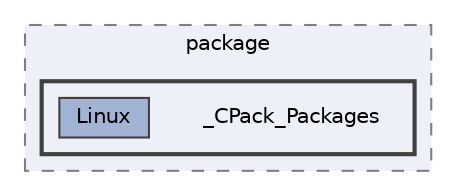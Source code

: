 digraph "build/release/package/_CPack_Packages"
{
 // LATEX_PDF_SIZE
  bgcolor="transparent";
  edge [fontname=Helvetica,fontsize=10,labelfontname=Helvetica,labelfontsize=10];
  node [fontname=Helvetica,fontsize=10,shape=box,height=0.2,width=0.4];
  compound=true
  subgraph clusterdir_06ddaed246d01bf6715fbdcf606b7b4e {
    graph [ bgcolor="#edf0f7", pencolor="grey50", label="package", fontname=Helvetica,fontsize=10 style="filled,dashed", URL="dir_06ddaed246d01bf6715fbdcf606b7b4e.html",tooltip=""]
  subgraph clusterdir_b2ffda9d6e44880851222dec80d2ff03 {
    graph [ bgcolor="#edf0f7", pencolor="grey25", label="", fontname=Helvetica,fontsize=10 style="filled,bold", URL="dir_b2ffda9d6e44880851222dec80d2ff03.html",tooltip=""]
    dir_b2ffda9d6e44880851222dec80d2ff03 [shape=plaintext, label="_CPack_Packages"];
  dir_c35538b76609d71ee2b7e18513acc642 [label="Linux", fillcolor="#a2b4d6", color="grey25", style="filled", URL="dir_c35538b76609d71ee2b7e18513acc642.html",tooltip=""];
  }
  }
}
